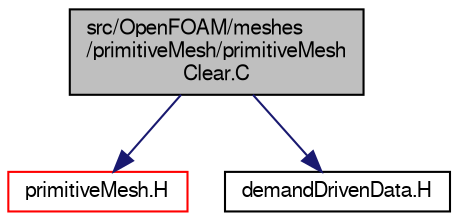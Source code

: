 digraph "src/OpenFOAM/meshes/primitiveMesh/primitiveMeshClear.C"
{
  bgcolor="transparent";
  edge [fontname="FreeSans",fontsize="10",labelfontname="FreeSans",labelfontsize="10"];
  node [fontname="FreeSans",fontsize="10",shape=record];
  Node0 [label="src/OpenFOAM/meshes\l/primitiveMesh/primitiveMesh\lClear.C",height=0.2,width=0.4,color="black", fillcolor="grey75", style="filled", fontcolor="black"];
  Node0 -> Node1 [color="midnightblue",fontsize="10",style="solid",fontname="FreeSans"];
  Node1 [label="primitiveMesh.H",height=0.2,width=0.4,color="red",URL="$a11882.html"];
  Node0 -> Node162 [color="midnightblue",fontsize="10",style="solid",fontname="FreeSans"];
  Node162 [label="demandDrivenData.H",height=0.2,width=0.4,color="black",URL="$a10367.html",tooltip="Template functions to aid in the implementation of demand driven data. "];
}
